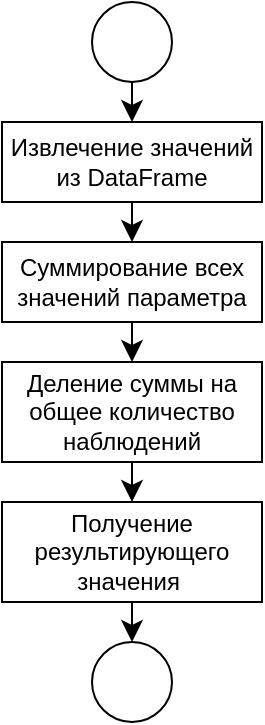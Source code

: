 <mxfile version="24.4.10" type="device">
  <diagram name="Страница — 1" id="gIRnBwt8_lw0766poCTz">
    <mxGraphModel dx="522" dy="588" grid="1" gridSize="10" guides="1" tooltips="1" connect="1" arrows="1" fold="1" page="1" pageScale="1" pageWidth="827" pageHeight="1169" math="0" shadow="0">
      <root>
        <mxCell id="0" />
        <mxCell id="1" parent="0" />
        <mxCell id="DZugXDsyEf0yiA_qYAde-7" style="edgeStyle=none;curved=1;rounded=0;orthogonalLoop=1;jettySize=auto;html=1;fontSize=12;startSize=8;endSize=8;" edge="1" parent="1" source="DZugXDsyEf0yiA_qYAde-1" target="DZugXDsyEf0yiA_qYAde-2">
          <mxGeometry relative="1" as="geometry" />
        </mxCell>
        <mxCell id="DZugXDsyEf0yiA_qYAde-1" value="" style="ellipse;whiteSpace=wrap;html=1;aspect=fixed;" vertex="1" parent="1">
          <mxGeometry x="160" y="40" width="40" height="40" as="geometry" />
        </mxCell>
        <mxCell id="DZugXDsyEf0yiA_qYAde-8" style="edgeStyle=none;curved=1;rounded=0;orthogonalLoop=1;jettySize=auto;html=1;fontSize=12;startSize=8;endSize=8;" edge="1" parent="1" source="DZugXDsyEf0yiA_qYAde-2" target="DZugXDsyEf0yiA_qYAde-3">
          <mxGeometry relative="1" as="geometry" />
        </mxCell>
        <mxCell id="DZugXDsyEf0yiA_qYAde-2" value="Извлечение значений из DataFrame" style="rounded=0;whiteSpace=wrap;html=1;" vertex="1" parent="1">
          <mxGeometry x="115" y="100" width="130" height="40" as="geometry" />
        </mxCell>
        <mxCell id="DZugXDsyEf0yiA_qYAde-9" style="edgeStyle=none;curved=1;rounded=0;orthogonalLoop=1;jettySize=auto;html=1;fontSize=12;startSize=8;endSize=8;" edge="1" parent="1" source="DZugXDsyEf0yiA_qYAde-3" target="DZugXDsyEf0yiA_qYAde-4">
          <mxGeometry relative="1" as="geometry" />
        </mxCell>
        <mxCell id="DZugXDsyEf0yiA_qYAde-3" value="Суммирование всех значений параметра" style="rounded=0;whiteSpace=wrap;html=1;" vertex="1" parent="1">
          <mxGeometry x="115" y="160" width="130" height="40" as="geometry" />
        </mxCell>
        <mxCell id="DZugXDsyEf0yiA_qYAde-10" style="edgeStyle=none;curved=1;rounded=0;orthogonalLoop=1;jettySize=auto;html=1;fontSize=12;startSize=8;endSize=8;" edge="1" parent="1" source="DZugXDsyEf0yiA_qYAde-4" target="DZugXDsyEf0yiA_qYAde-5">
          <mxGeometry relative="1" as="geometry" />
        </mxCell>
        <mxCell id="DZugXDsyEf0yiA_qYAde-4" value="Деление суммы на общее количество наблюдений" style="rounded=0;whiteSpace=wrap;html=1;" vertex="1" parent="1">
          <mxGeometry x="115" y="220" width="130" height="50" as="geometry" />
        </mxCell>
        <mxCell id="DZugXDsyEf0yiA_qYAde-11" style="edgeStyle=none;curved=1;rounded=0;orthogonalLoop=1;jettySize=auto;html=1;entryX=0.5;entryY=0;entryDx=0;entryDy=0;fontSize=12;startSize=8;endSize=8;" edge="1" parent="1" source="DZugXDsyEf0yiA_qYAde-5" target="DZugXDsyEf0yiA_qYAde-6">
          <mxGeometry relative="1" as="geometry" />
        </mxCell>
        <mxCell id="DZugXDsyEf0yiA_qYAde-5" value="Получение результирующего значения&amp;nbsp;" style="rounded=0;whiteSpace=wrap;html=1;" vertex="1" parent="1">
          <mxGeometry x="115" y="290" width="130" height="50" as="geometry" />
        </mxCell>
        <mxCell id="DZugXDsyEf0yiA_qYAde-6" value="" style="ellipse;whiteSpace=wrap;html=1;aspect=fixed;" vertex="1" parent="1">
          <mxGeometry x="160" y="360" width="40" height="40" as="geometry" />
        </mxCell>
      </root>
    </mxGraphModel>
  </diagram>
</mxfile>
